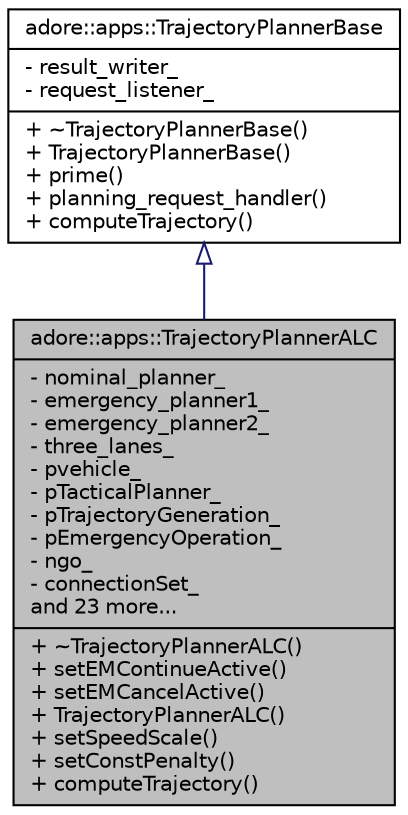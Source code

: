 digraph "adore::apps::TrajectoryPlannerALC"
{
 // LATEX_PDF_SIZE
  edge [fontname="Helvetica",fontsize="10",labelfontname="Helvetica",labelfontsize="10"];
  node [fontname="Helvetica",fontsize="10",shape=record];
  Node1 [label="{adore::apps::TrajectoryPlannerALC\n|- nominal_planner_\l- emergency_planner1_\l- emergency_planner2_\l- three_lanes_\l- pvehicle_\l- pTacticalPlanner_\l- pTrajectoryGeneration_\l- pEmergencyOperation_\l- ngo_\l- connectionSet_\land 23 more...\l|+ ~TrajectoryPlannerALC()\l+ setEMContinueActive()\l+ setEMCancelActive()\l+ TrajectoryPlannerALC()\l+ setSpeedScale()\l+ setConstPenalty()\l+ computeTrajectory()\l}",height=0.2,width=0.4,color="black", fillcolor="grey75", style="filled", fontcolor="black",tooltip="Decoupled trajectory planner, which uses TrajectoryPlannerBase to compute and provide a PlanningResul..."];
  Node2 -> Node1 [dir="back",color="midnightblue",fontsize="10",style="solid",arrowtail="onormal",fontname="Helvetica"];
  Node2 [label="{adore::apps::TrajectoryPlannerBase\n|- result_writer_\l- request_listener_\l|+ ~TrajectoryPlannerBase()\l+ TrajectoryPlannerBase()\l+ prime()\l+ planning_request_handler()\l+ computeTrajectory()\l}",height=0.2,width=0.4,color="black", fillcolor="white", style="filled",URL="$classadore_1_1apps_1_1TrajectoryPlannerBase.html",tooltip="Base class for different trajectory planners: Handles communication w/ decision making module...."];
}
